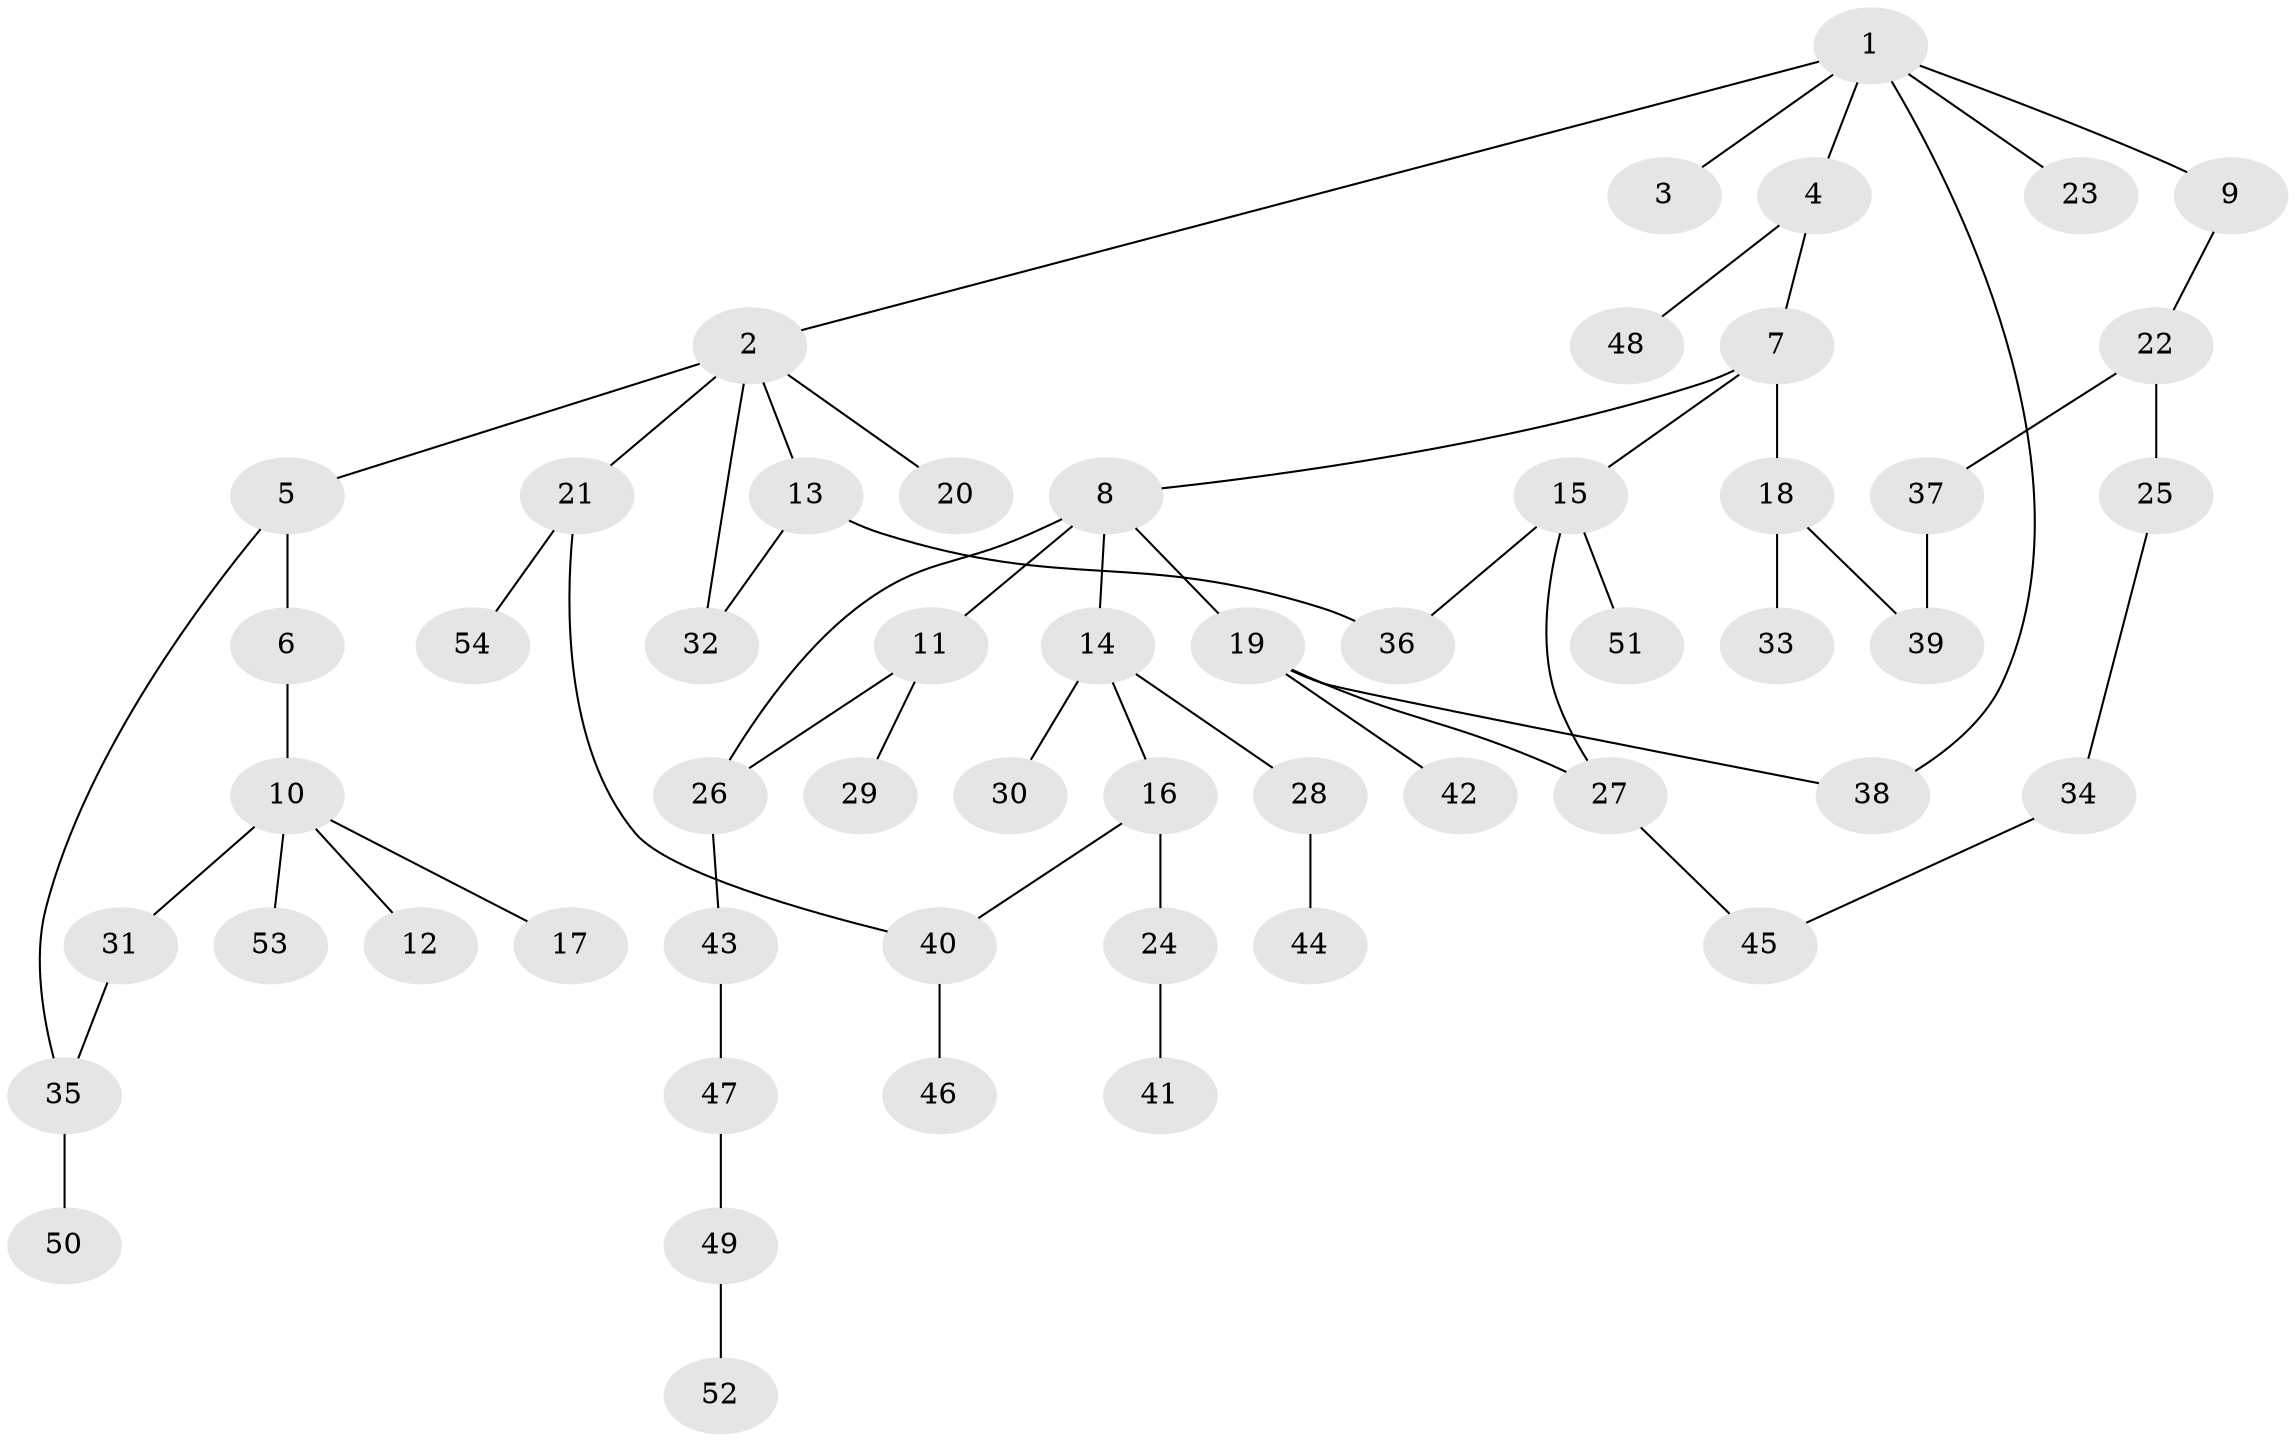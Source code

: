 // Generated by graph-tools (version 1.1) at 2025/41/03/09/25 04:41:27]
// undirected, 54 vertices, 62 edges
graph export_dot {
graph [start="1"]
  node [color=gray90,style=filled];
  1;
  2;
  3;
  4;
  5;
  6;
  7;
  8;
  9;
  10;
  11;
  12;
  13;
  14;
  15;
  16;
  17;
  18;
  19;
  20;
  21;
  22;
  23;
  24;
  25;
  26;
  27;
  28;
  29;
  30;
  31;
  32;
  33;
  34;
  35;
  36;
  37;
  38;
  39;
  40;
  41;
  42;
  43;
  44;
  45;
  46;
  47;
  48;
  49;
  50;
  51;
  52;
  53;
  54;
  1 -- 2;
  1 -- 3;
  1 -- 4;
  1 -- 9;
  1 -- 23;
  1 -- 38;
  2 -- 5;
  2 -- 13;
  2 -- 20;
  2 -- 21;
  2 -- 32;
  4 -- 7;
  4 -- 48;
  5 -- 6;
  5 -- 35;
  6 -- 10;
  7 -- 8;
  7 -- 15;
  7 -- 18;
  8 -- 11;
  8 -- 14;
  8 -- 19;
  8 -- 26;
  9 -- 22;
  10 -- 12;
  10 -- 17;
  10 -- 31;
  10 -- 53;
  11 -- 29;
  11 -- 26;
  13 -- 32;
  13 -- 36;
  14 -- 16;
  14 -- 28;
  14 -- 30;
  15 -- 51;
  15 -- 27;
  15 -- 36;
  16 -- 24;
  16 -- 40;
  18 -- 33;
  18 -- 39;
  19 -- 27;
  19 -- 38;
  19 -- 42;
  21 -- 40;
  21 -- 54;
  22 -- 25;
  22 -- 37;
  24 -- 41;
  25 -- 34;
  26 -- 43;
  27 -- 45;
  28 -- 44;
  31 -- 35;
  34 -- 45;
  35 -- 50;
  37 -- 39;
  40 -- 46;
  43 -- 47;
  47 -- 49;
  49 -- 52;
}
